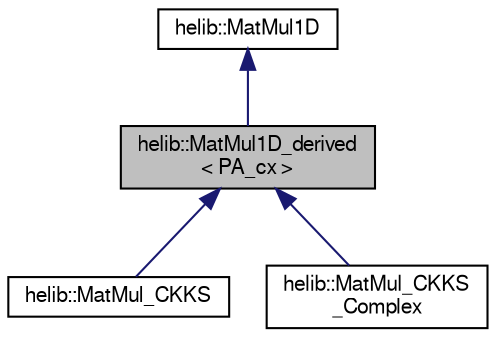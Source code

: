 digraph "helib::MatMul1D_derived&lt; PA_cx &gt;"
{
  edge [fontname="FreeSans",fontsize="10",labelfontname="FreeSans",labelfontsize="10"];
  node [fontname="FreeSans",fontsize="10",shape=record];
  Node0 [label="helib::MatMul1D_derived\l\< PA_cx \>",height=0.2,width=0.4,color="black", fillcolor="grey75", style="filled", fontcolor="black"];
  Node1 -> Node0 [dir="back",color="midnightblue",fontsize="10",style="solid"];
  Node1 [label="helib::MatMul1D",height=0.2,width=0.4,color="black", fillcolor="white", style="filled",URL="$classhelib_1_1_mat_mul1_d.html"];
  Node0 -> Node2 [dir="back",color="midnightblue",fontsize="10",style="solid"];
  Node2 [label="helib::MatMul_CKKS",height=0.2,width=0.4,color="black", fillcolor="white", style="filled",URL="$classhelib_1_1_mat_mul___c_k_k_s.html"];
  Node0 -> Node3 [dir="back",color="midnightblue",fontsize="10",style="solid"];
  Node3 [label="helib::MatMul_CKKS\l_Complex",height=0.2,width=0.4,color="black", fillcolor="white", style="filled",URL="$classhelib_1_1_mat_mul___c_k_k_s___complex.html"];
}
